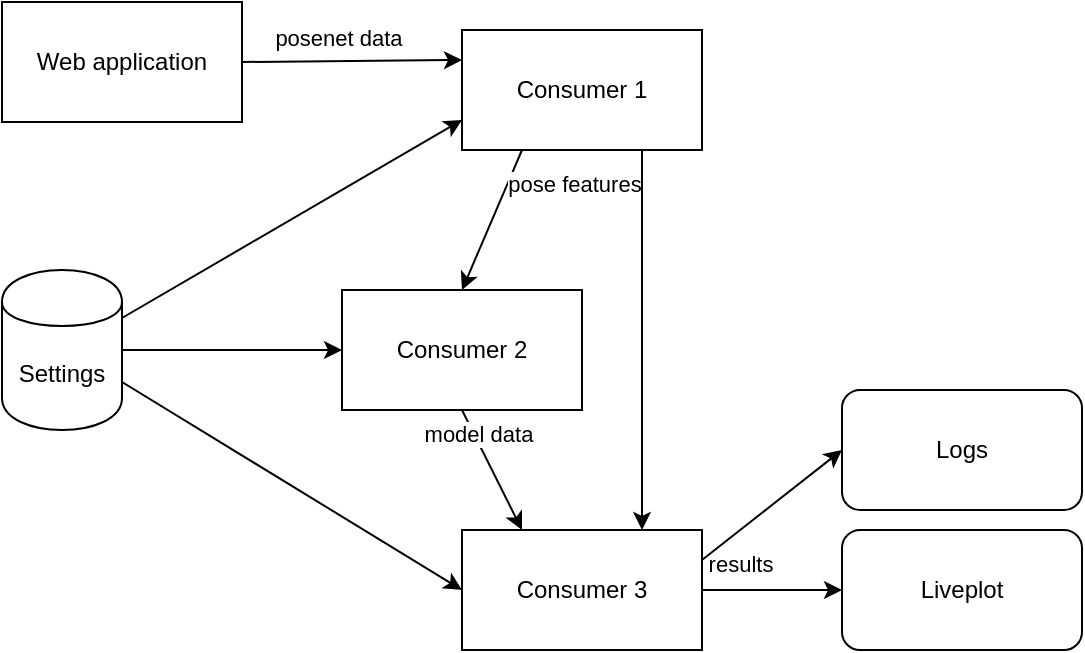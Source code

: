 <mxfile version="13.1.2" type="device"><diagram id="cs60bcSTwtmDVWXHJTVE" name="Page-1"><mxGraphModel dx="1038" dy="547" grid="1" gridSize="10" guides="1" tooltips="1" connect="1" arrows="1" fold="1" page="1" pageScale="1" pageWidth="850" pageHeight="1100" math="0" shadow="0"><root><mxCell id="0"/><mxCell id="1" parent="0"/><mxCell id="E2DN6Ke6vjP9XMVJDXLy-10" style="rounded=0;orthogonalLoop=1;jettySize=auto;html=1;exitX=1;exitY=0.5;exitDx=0;exitDy=0;entryX=0;entryY=0.25;entryDx=0;entryDy=0;" edge="1" parent="1" source="E2DN6Ke6vjP9XMVJDXLy-1" target="E2DN6Ke6vjP9XMVJDXLy-2"><mxGeometry relative="1" as="geometry"/></mxCell><mxCell id="E2DN6Ke6vjP9XMVJDXLy-11" value="posenet data" style="edgeLabel;html=1;align=center;verticalAlign=middle;resizable=0;points=[];" vertex="1" connectable="0" parent="E2DN6Ke6vjP9XMVJDXLy-10"><mxGeometry x="-0.268" y="1" relative="1" as="geometry"><mxPoint x="7" y="-10.83" as="offset"/></mxGeometry></mxCell><mxCell id="E2DN6Ke6vjP9XMVJDXLy-1" value="Web application" style="rounded=0;whiteSpace=wrap;html=1;" vertex="1" parent="1"><mxGeometry x="200" y="116" width="120" height="60" as="geometry"/></mxCell><mxCell id="E2DN6Ke6vjP9XMVJDXLy-17" style="edgeStyle=none;rounded=0;orthogonalLoop=1;jettySize=auto;html=1;exitX=0.25;exitY=1;exitDx=0;exitDy=0;entryX=0.5;entryY=0;entryDx=0;entryDy=0;" edge="1" parent="1" source="E2DN6Ke6vjP9XMVJDXLy-2" target="E2DN6Ke6vjP9XMVJDXLy-3"><mxGeometry relative="1" as="geometry"/></mxCell><mxCell id="E2DN6Ke6vjP9XMVJDXLy-22" value="pose features" style="edgeLabel;html=1;align=center;verticalAlign=middle;resizable=0;points=[];" vertex="1" connectable="0" parent="E2DN6Ke6vjP9XMVJDXLy-17"><mxGeometry x="-0.583" y="4" relative="1" as="geometry"><mxPoint x="28.63" as="offset"/></mxGeometry></mxCell><mxCell id="E2DN6Ke6vjP9XMVJDXLy-18" style="edgeStyle=none;rounded=0;orthogonalLoop=1;jettySize=auto;html=1;exitX=0.75;exitY=1;exitDx=0;exitDy=0;entryX=0.75;entryY=0;entryDx=0;entryDy=0;" edge="1" parent="1" source="E2DN6Ke6vjP9XMVJDXLy-2" target="E2DN6Ke6vjP9XMVJDXLy-4"><mxGeometry relative="1" as="geometry"/></mxCell><mxCell id="E2DN6Ke6vjP9XMVJDXLy-2" value="Consumer 1" style="rounded=0;whiteSpace=wrap;html=1;" vertex="1" parent="1"><mxGeometry x="430" y="130" width="120" height="60" as="geometry"/></mxCell><mxCell id="E2DN6Ke6vjP9XMVJDXLy-19" style="edgeStyle=none;rounded=0;orthogonalLoop=1;jettySize=auto;html=1;exitX=0.5;exitY=1;exitDx=0;exitDy=0;entryX=0.25;entryY=0;entryDx=0;entryDy=0;" edge="1" parent="1" source="E2DN6Ke6vjP9XMVJDXLy-3" target="E2DN6Ke6vjP9XMVJDXLy-4"><mxGeometry relative="1" as="geometry"/></mxCell><mxCell id="E2DN6Ke6vjP9XMVJDXLy-23" value="model data" style="edgeLabel;html=1;align=center;verticalAlign=middle;resizable=0;points=[];" vertex="1" connectable="0" parent="E2DN6Ke6vjP9XMVJDXLy-19"><mxGeometry x="-0.413" y="-1" relative="1" as="geometry"><mxPoint y="-6.34" as="offset"/></mxGeometry></mxCell><mxCell id="E2DN6Ke6vjP9XMVJDXLy-3" value="Consumer 2" style="rounded=0;whiteSpace=wrap;html=1;" vertex="1" parent="1"><mxGeometry x="370" y="260" width="120" height="60" as="geometry"/></mxCell><mxCell id="E2DN6Ke6vjP9XMVJDXLy-24" style="edgeStyle=none;rounded=0;orthogonalLoop=1;jettySize=auto;html=1;exitX=1;exitY=0.5;exitDx=0;exitDy=0;entryX=0;entryY=0.5;entryDx=0;entryDy=0;" edge="1" parent="1" source="E2DN6Ke6vjP9XMVJDXLy-4" target="E2DN6Ke6vjP9XMVJDXLy-8"><mxGeometry relative="1" as="geometry"/></mxCell><mxCell id="E2DN6Ke6vjP9XMVJDXLy-26" value="results" style="edgeLabel;html=1;align=center;verticalAlign=middle;resizable=0;points=[];" vertex="1" connectable="0" parent="E2DN6Ke6vjP9XMVJDXLy-24"><mxGeometry x="-0.457" y="-2" relative="1" as="geometry"><mxPoint y="-15" as="offset"/></mxGeometry></mxCell><mxCell id="E2DN6Ke6vjP9XMVJDXLy-25" style="edgeStyle=none;rounded=0;orthogonalLoop=1;jettySize=auto;html=1;exitX=1;exitY=0.25;exitDx=0;exitDy=0;entryX=0;entryY=0.5;entryDx=0;entryDy=0;" edge="1" parent="1" source="E2DN6Ke6vjP9XMVJDXLy-4" target="E2DN6Ke6vjP9XMVJDXLy-7"><mxGeometry relative="1" as="geometry"/></mxCell><mxCell id="E2DN6Ke6vjP9XMVJDXLy-4" value="Consumer 3" style="rounded=0;whiteSpace=wrap;html=1;" vertex="1" parent="1"><mxGeometry x="430" y="380" width="120" height="60" as="geometry"/></mxCell><mxCell id="E2DN6Ke6vjP9XMVJDXLy-12" style="edgeStyle=none;rounded=0;orthogonalLoop=1;jettySize=auto;html=1;exitX=1;exitY=0.3;exitDx=0;exitDy=0;entryX=0;entryY=0.75;entryDx=0;entryDy=0;" edge="1" parent="1" source="E2DN6Ke6vjP9XMVJDXLy-5" target="E2DN6Ke6vjP9XMVJDXLy-2"><mxGeometry relative="1" as="geometry"/></mxCell><mxCell id="E2DN6Ke6vjP9XMVJDXLy-13" style="edgeStyle=none;rounded=0;orthogonalLoop=1;jettySize=auto;html=1;exitX=1;exitY=0.5;exitDx=0;exitDy=0;entryX=0;entryY=0.5;entryDx=0;entryDy=0;" edge="1" parent="1" source="E2DN6Ke6vjP9XMVJDXLy-5" target="E2DN6Ke6vjP9XMVJDXLy-3"><mxGeometry relative="1" as="geometry"/></mxCell><mxCell id="E2DN6Ke6vjP9XMVJDXLy-14" style="edgeStyle=none;rounded=0;orthogonalLoop=1;jettySize=auto;html=1;exitX=1;exitY=0.7;exitDx=0;exitDy=0;entryX=0;entryY=0.5;entryDx=0;entryDy=0;" edge="1" parent="1" source="E2DN6Ke6vjP9XMVJDXLy-5" target="E2DN6Ke6vjP9XMVJDXLy-4"><mxGeometry relative="1" as="geometry"/></mxCell><mxCell id="E2DN6Ke6vjP9XMVJDXLy-5" value="Settings" style="shape=cylinder;whiteSpace=wrap;html=1;boundedLbl=1;backgroundOutline=1;" vertex="1" parent="1"><mxGeometry x="200" y="250" width="60" height="80" as="geometry"/></mxCell><mxCell id="E2DN6Ke6vjP9XMVJDXLy-7" value="Logs" style="rounded=1;whiteSpace=wrap;html=1;" vertex="1" parent="1"><mxGeometry x="620" y="310" width="120" height="60" as="geometry"/></mxCell><mxCell id="E2DN6Ke6vjP9XMVJDXLy-8" value="Liveplot" style="rounded=1;whiteSpace=wrap;html=1;" vertex="1" parent="1"><mxGeometry x="620" y="380" width="120" height="60" as="geometry"/></mxCell></root></mxGraphModel></diagram></mxfile>